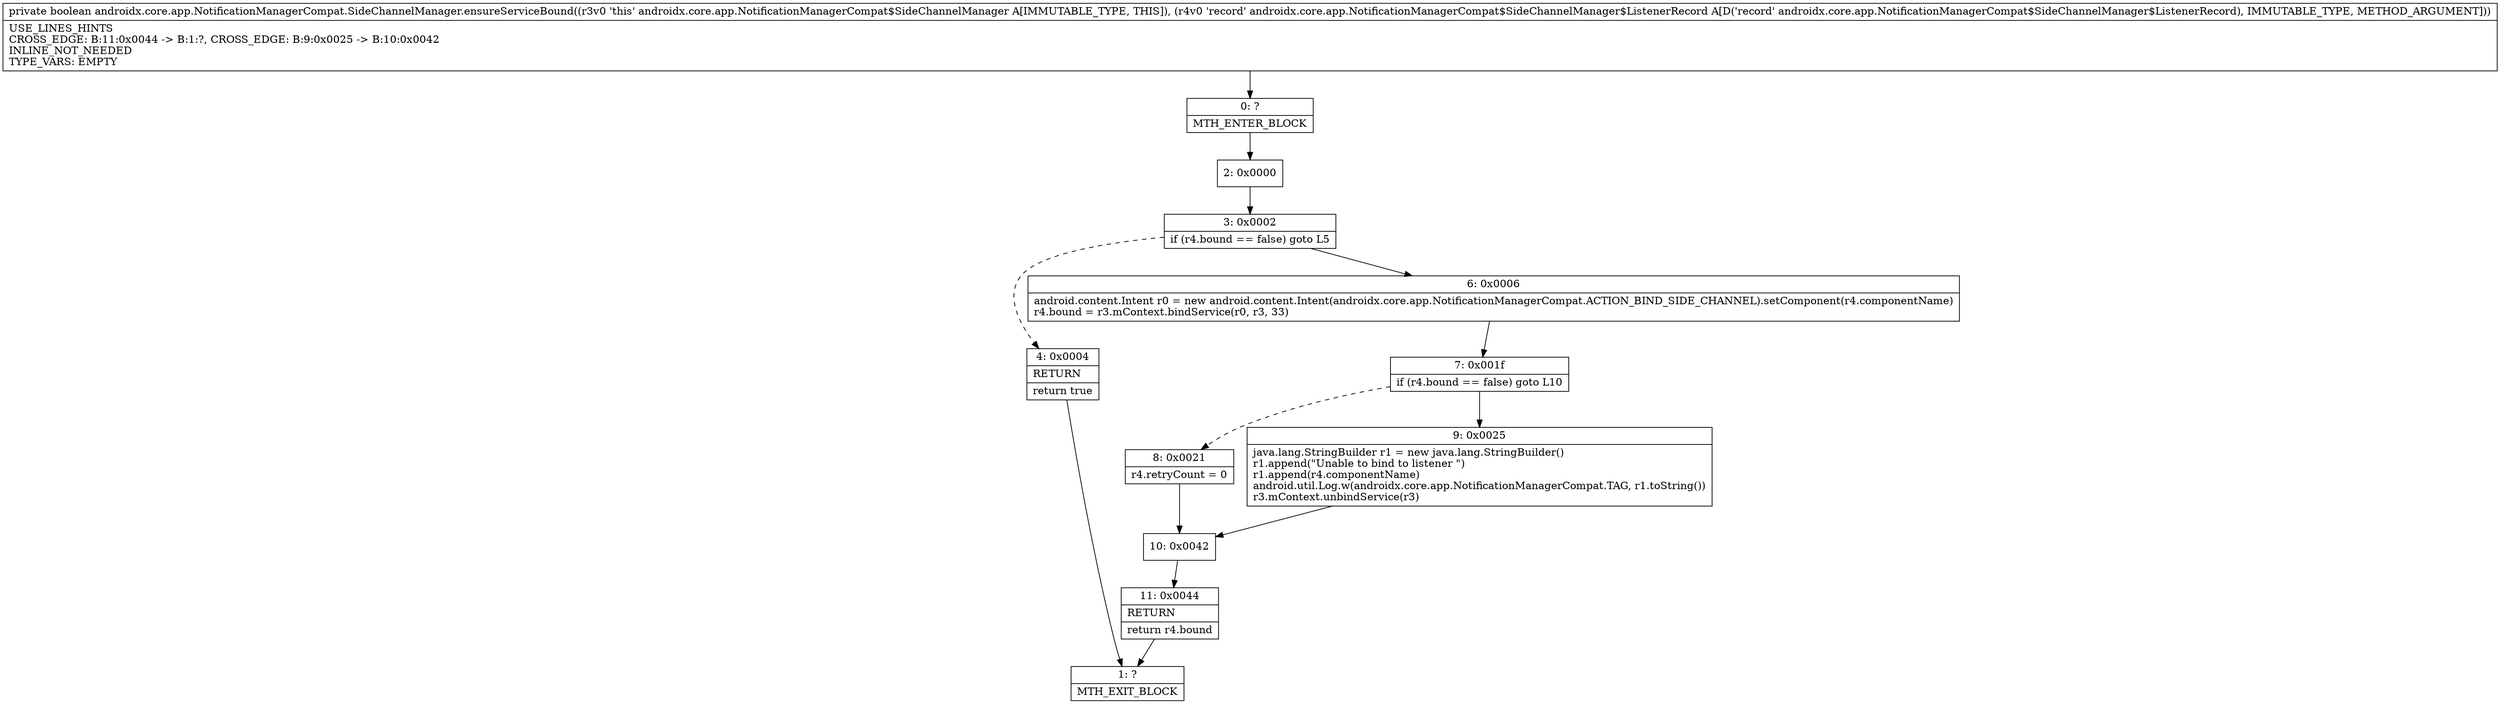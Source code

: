 digraph "CFG forandroidx.core.app.NotificationManagerCompat.SideChannelManager.ensureServiceBound(Landroidx\/core\/app\/NotificationManagerCompat$SideChannelManager$ListenerRecord;)Z" {
Node_0 [shape=record,label="{0\:\ ?|MTH_ENTER_BLOCK\l}"];
Node_2 [shape=record,label="{2\:\ 0x0000}"];
Node_3 [shape=record,label="{3\:\ 0x0002|if (r4.bound == false) goto L5\l}"];
Node_4 [shape=record,label="{4\:\ 0x0004|RETURN\l|return true\l}"];
Node_1 [shape=record,label="{1\:\ ?|MTH_EXIT_BLOCK\l}"];
Node_6 [shape=record,label="{6\:\ 0x0006|android.content.Intent r0 = new android.content.Intent(androidx.core.app.NotificationManagerCompat.ACTION_BIND_SIDE_CHANNEL).setComponent(r4.componentName)\lr4.bound = r3.mContext.bindService(r0, r3, 33)\l}"];
Node_7 [shape=record,label="{7\:\ 0x001f|if (r4.bound == false) goto L10\l}"];
Node_8 [shape=record,label="{8\:\ 0x0021|r4.retryCount = 0\l}"];
Node_10 [shape=record,label="{10\:\ 0x0042}"];
Node_11 [shape=record,label="{11\:\ 0x0044|RETURN\l|return r4.bound\l}"];
Node_9 [shape=record,label="{9\:\ 0x0025|java.lang.StringBuilder r1 = new java.lang.StringBuilder()\lr1.append(\"Unable to bind to listener \")\lr1.append(r4.componentName)\landroid.util.Log.w(androidx.core.app.NotificationManagerCompat.TAG, r1.toString())\lr3.mContext.unbindService(r3)\l}"];
MethodNode[shape=record,label="{private boolean androidx.core.app.NotificationManagerCompat.SideChannelManager.ensureServiceBound((r3v0 'this' androidx.core.app.NotificationManagerCompat$SideChannelManager A[IMMUTABLE_TYPE, THIS]), (r4v0 'record' androidx.core.app.NotificationManagerCompat$SideChannelManager$ListenerRecord A[D('record' androidx.core.app.NotificationManagerCompat$SideChannelManager$ListenerRecord), IMMUTABLE_TYPE, METHOD_ARGUMENT]))  | USE_LINES_HINTS\lCROSS_EDGE: B:11:0x0044 \-\> B:1:?, CROSS_EDGE: B:9:0x0025 \-\> B:10:0x0042\lINLINE_NOT_NEEDED\lTYPE_VARS: EMPTY\l}"];
MethodNode -> Node_0;Node_0 -> Node_2;
Node_2 -> Node_3;
Node_3 -> Node_4[style=dashed];
Node_3 -> Node_6;
Node_4 -> Node_1;
Node_6 -> Node_7;
Node_7 -> Node_8[style=dashed];
Node_7 -> Node_9;
Node_8 -> Node_10;
Node_10 -> Node_11;
Node_11 -> Node_1;
Node_9 -> Node_10;
}

